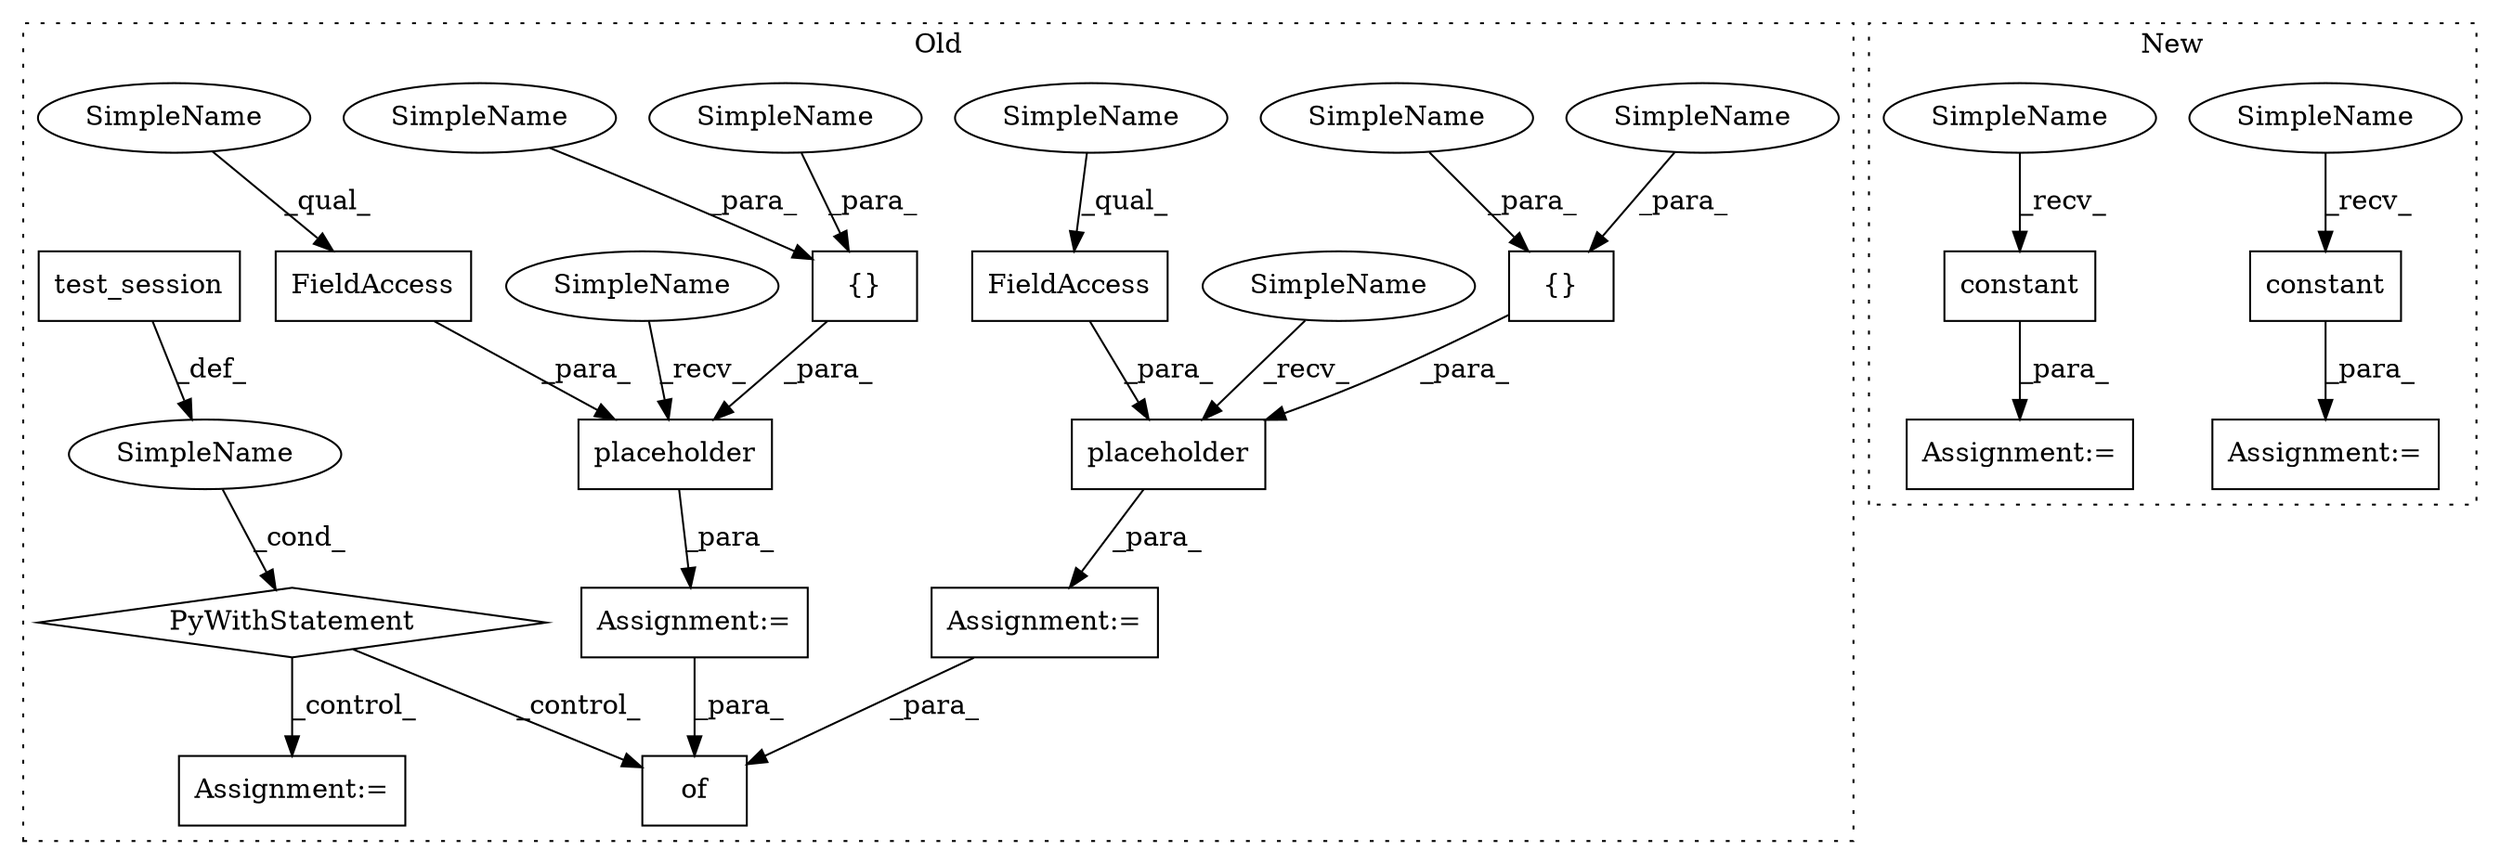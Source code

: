 digraph G {
subgraph cluster0 {
1 [label="placeholder" a="32" s="5300,5364" l="12,1" shape="box"];
3 [label="of" a="32" s="6461,6535" l="3,1" shape="box"];
4 [label="SimpleName" a="42" s="" l="" shape="ellipse"];
5 [label="PyWithStatement" a="104" s="6071,6100" l="10,2" shape="diamond"];
6 [label="test_session" a="32" s="6086" l="14" shape="box"];
7 [label="Assignment:=" a="7" s="6114" l="7" shape="box"];
8 [label="FieldAccess" a="22" s="5312" l="18" shape="box"];
9 [label="{}" a="4" s="5340,5363" l="1,1" shape="box"];
11 [label="Assignment:=" a="7" s="5288" l="1" shape="box"];
12 [label="FieldAccess" a="22" s="5220" l="18" shape="box"];
13 [label="{}" a="4" s="5248,5271" l="1,1" shape="box"];
14 [label="placeholder" a="32" s="5208,5272" l="12,1" shape="box"];
17 [label="Assignment:=" a="7" s="5196" l="1" shape="box"];
20 [label="SimpleName" a="42" s="5260" l="11" shape="ellipse"];
21 [label="SimpleName" a="42" s="5352" l="11" shape="ellipse"];
22 [label="SimpleName" a="42" s="5249" l="10" shape="ellipse"];
23 [label="SimpleName" a="42" s="5341" l="10" shape="ellipse"];
24 [label="SimpleName" a="42" s="5220" l="10" shape="ellipse"];
25 [label="SimpleName" a="42" s="5289" l="10" shape="ellipse"];
26 [label="SimpleName" a="42" s="5312" l="10" shape="ellipse"];
27 [label="SimpleName" a="42" s="5197" l="10" shape="ellipse"];
label = "Old";
style="dotted";
}
subgraph cluster1 {
2 [label="constant" a="32" s="5479,5502" l="9,1" shape="box"];
10 [label="Assignment:=" a="7" s="5467" l="1" shape="box"];
15 [label="constant" a="32" s="5432,5451" l="9,1" shape="box"];
16 [label="Assignment:=" a="7" s="5420" l="1" shape="box"];
18 [label="SimpleName" a="42" s="5421" l="10" shape="ellipse"];
19 [label="SimpleName" a="42" s="5468" l="10" shape="ellipse"];
label = "New";
style="dotted";
}
1 -> 11 [label="_para_"];
2 -> 10 [label="_para_"];
4 -> 5 [label="_cond_"];
5 -> 3 [label="_control_"];
5 -> 7 [label="_control_"];
6 -> 4 [label="_def_"];
8 -> 1 [label="_para_"];
9 -> 1 [label="_para_"];
11 -> 3 [label="_para_"];
12 -> 14 [label="_para_"];
13 -> 14 [label="_para_"];
14 -> 17 [label="_para_"];
15 -> 16 [label="_para_"];
17 -> 3 [label="_para_"];
18 -> 15 [label="_recv_"];
19 -> 2 [label="_recv_"];
20 -> 13 [label="_para_"];
21 -> 9 [label="_para_"];
22 -> 13 [label="_para_"];
23 -> 9 [label="_para_"];
24 -> 12 [label="_qual_"];
25 -> 1 [label="_recv_"];
26 -> 8 [label="_qual_"];
27 -> 14 [label="_recv_"];
}